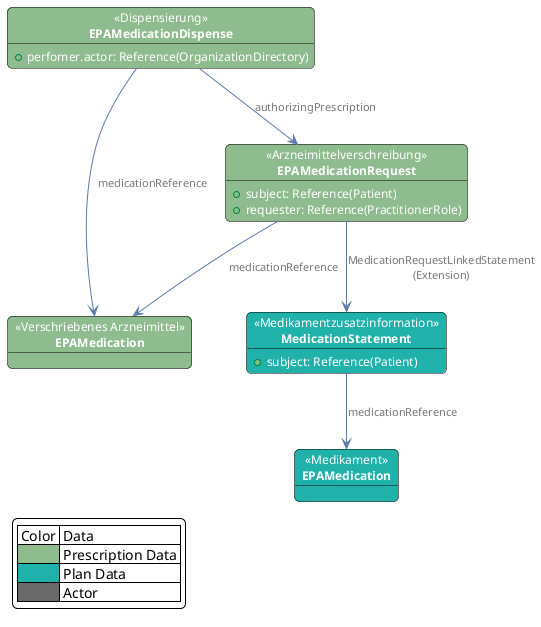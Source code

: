 @startuml medication.fhir.link.prescription.model

skinparam fixCircleLabelOverlapping false
skinparam roundcorner 10
skinparam object {
    BackgroundColor DimGrey
    BorderColor Black
    ArrowColor #5c7aab
    FontSize 12
    FontColor White
    NoteBackgroundColor #3483eb
    ArrowFontColor #777777
    ArrowFontSize 11
}
skinparam LegendBackgroundColor White
 
object "<< Medikamentzusatzinformation >>\n**MedicationStatement**" as MedicationStatement #LightSeaGreen  {
    + subject: Reference(Patient)
}
object "<< Medikament >>\n**EPAMedication**" as PlanMedication #LightSeaGreen
object "<< Verschriebenes Arzneimittel >>\n**EPAMedication**" as Medication #DarkSeaGreen
object "<< Arzneimittelverschreibung >>\n**EPAMedicationRequest**" as MedicationRequest #DarkSeaGreen {
    + subject: Reference(Patient)
    + requester: Reference(PractitionerRole)
}
object "<< Dispensierung >>\n**EPAMedicationDispense**" as MedicationDispense #DarkSeaGreen {
    + perfomer.actor: Reference(OrganizationDirectory)
}

MedicationStatement -d-> PlanMedication : "medicationReference"

MedicationRequest -d-> Medication : "medicationReference"
MedicationRequest -d-> MedicationStatement : "MedicationRequestLinkedStatement\n(Extension)"

MedicationDispense -d-> Medication : "medicationReference"
MedicationDispense -d-> MedicationRequest : "authorizingPrescription"

legend left
    | Color | Data |
    |<#DarkSeaGreen>| Prescription Data |
    |<#LightSeaGreen>| Plan Data |
    |<#DimGrey>| Actor |
endlegend
 
 
@enduml